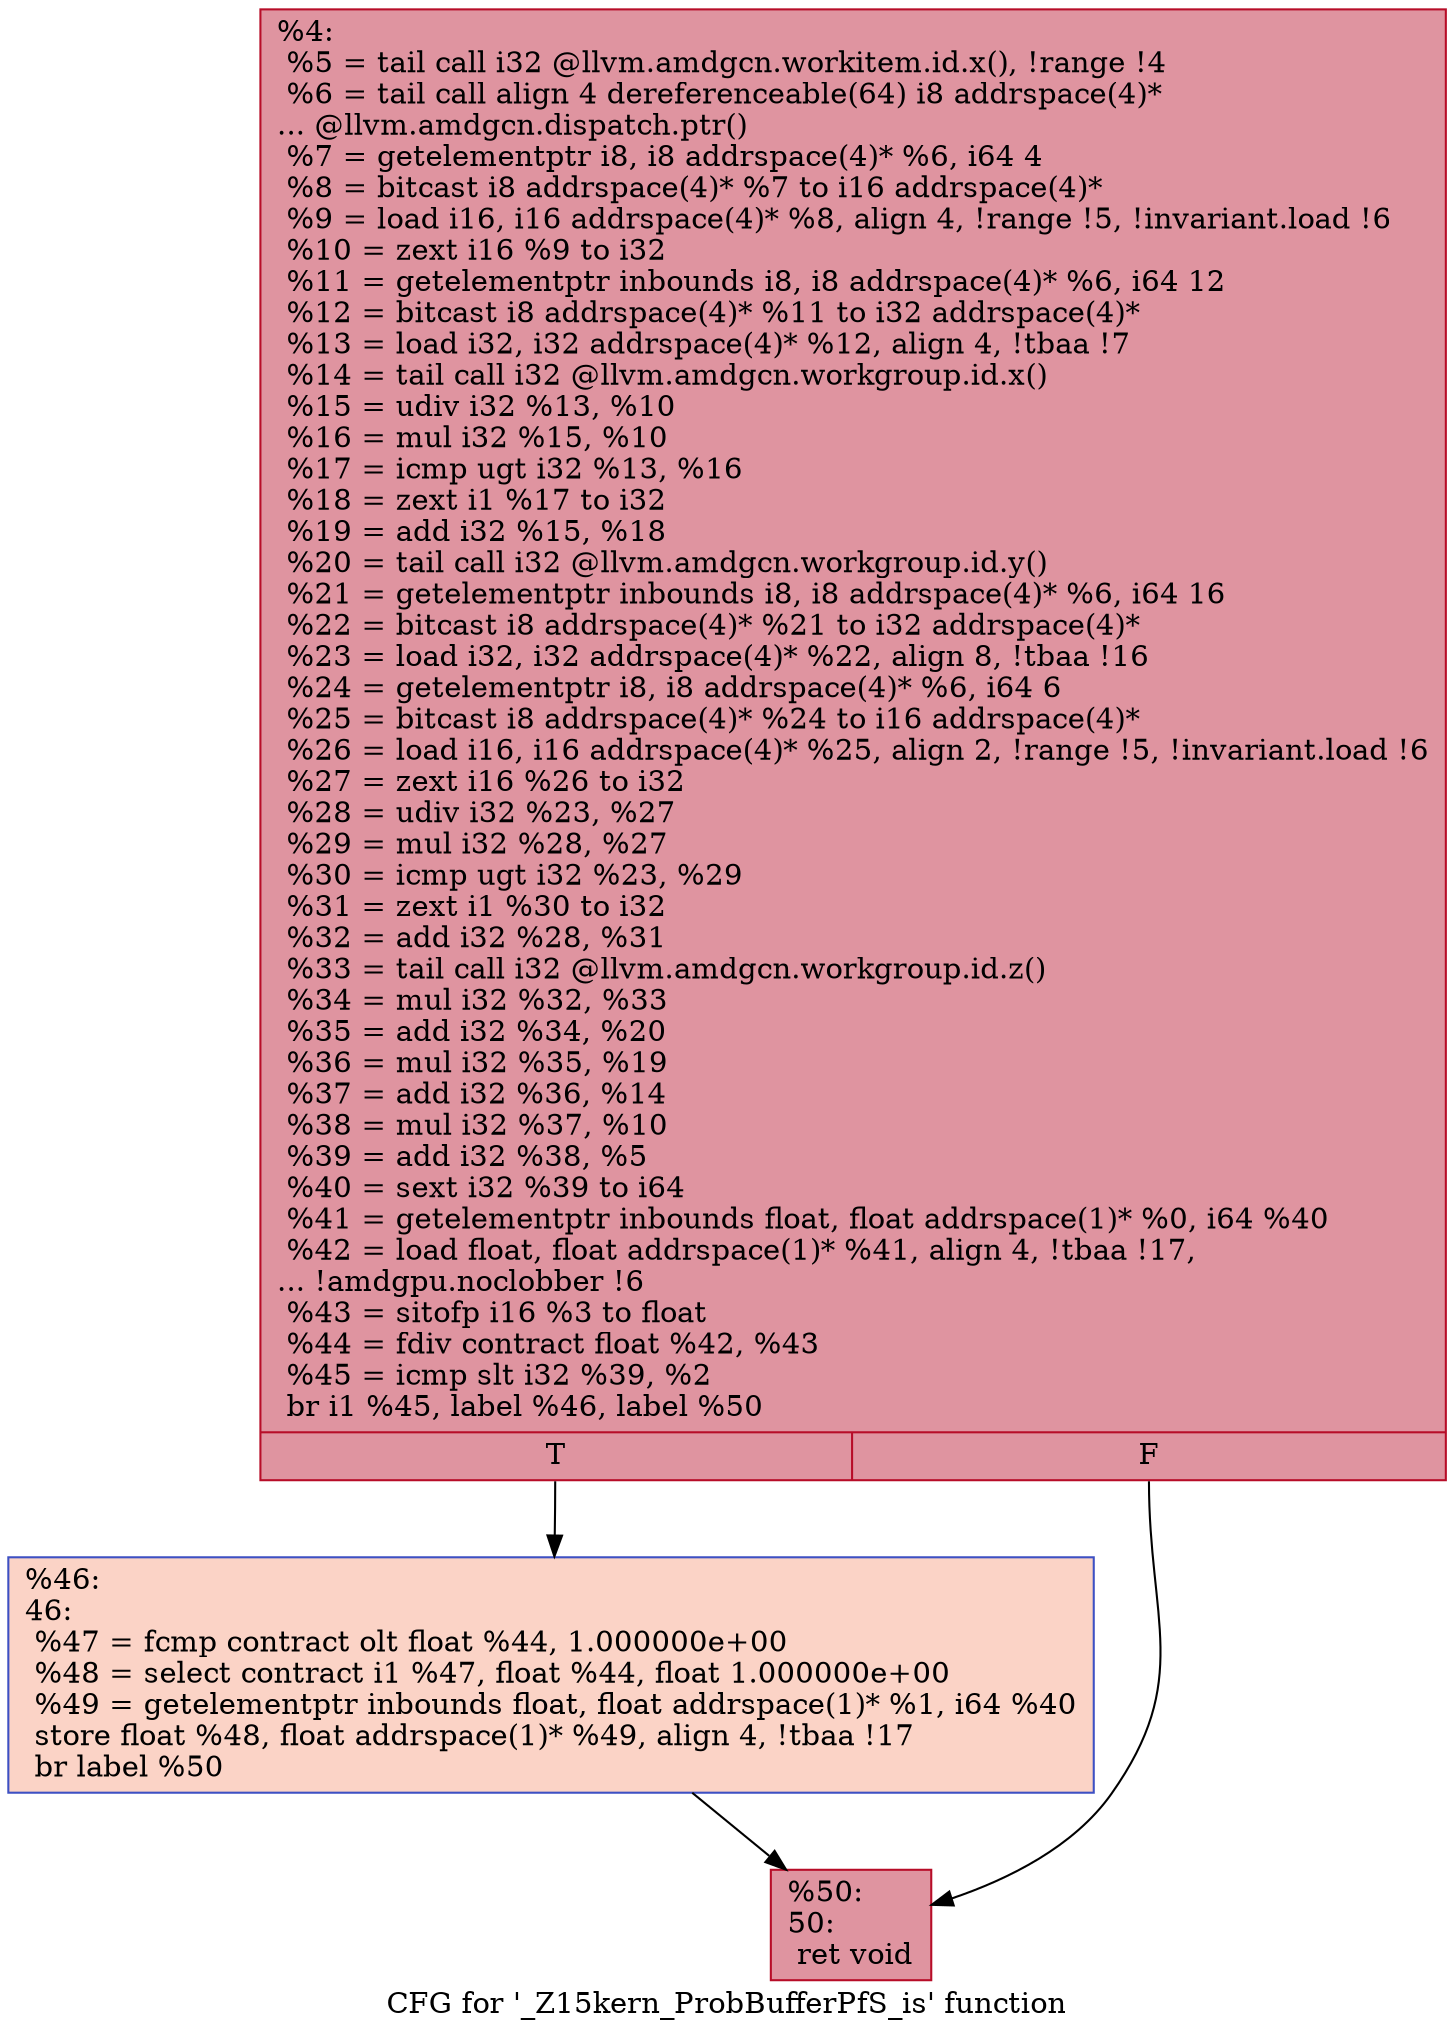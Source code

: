 digraph "CFG for '_Z15kern_ProbBufferPfS_is' function" {
	label="CFG for '_Z15kern_ProbBufferPfS_is' function";

	Node0x519f810 [shape=record,color="#b70d28ff", style=filled, fillcolor="#b70d2870",label="{%4:\l  %5 = tail call i32 @llvm.amdgcn.workitem.id.x(), !range !4\l  %6 = tail call align 4 dereferenceable(64) i8 addrspace(4)*\l... @llvm.amdgcn.dispatch.ptr()\l  %7 = getelementptr i8, i8 addrspace(4)* %6, i64 4\l  %8 = bitcast i8 addrspace(4)* %7 to i16 addrspace(4)*\l  %9 = load i16, i16 addrspace(4)* %8, align 4, !range !5, !invariant.load !6\l  %10 = zext i16 %9 to i32\l  %11 = getelementptr inbounds i8, i8 addrspace(4)* %6, i64 12\l  %12 = bitcast i8 addrspace(4)* %11 to i32 addrspace(4)*\l  %13 = load i32, i32 addrspace(4)* %12, align 4, !tbaa !7\l  %14 = tail call i32 @llvm.amdgcn.workgroup.id.x()\l  %15 = udiv i32 %13, %10\l  %16 = mul i32 %15, %10\l  %17 = icmp ugt i32 %13, %16\l  %18 = zext i1 %17 to i32\l  %19 = add i32 %15, %18\l  %20 = tail call i32 @llvm.amdgcn.workgroup.id.y()\l  %21 = getelementptr inbounds i8, i8 addrspace(4)* %6, i64 16\l  %22 = bitcast i8 addrspace(4)* %21 to i32 addrspace(4)*\l  %23 = load i32, i32 addrspace(4)* %22, align 8, !tbaa !16\l  %24 = getelementptr i8, i8 addrspace(4)* %6, i64 6\l  %25 = bitcast i8 addrspace(4)* %24 to i16 addrspace(4)*\l  %26 = load i16, i16 addrspace(4)* %25, align 2, !range !5, !invariant.load !6\l  %27 = zext i16 %26 to i32\l  %28 = udiv i32 %23, %27\l  %29 = mul i32 %28, %27\l  %30 = icmp ugt i32 %23, %29\l  %31 = zext i1 %30 to i32\l  %32 = add i32 %28, %31\l  %33 = tail call i32 @llvm.amdgcn.workgroup.id.z()\l  %34 = mul i32 %32, %33\l  %35 = add i32 %34, %20\l  %36 = mul i32 %35, %19\l  %37 = add i32 %36, %14\l  %38 = mul i32 %37, %10\l  %39 = add i32 %38, %5\l  %40 = sext i32 %39 to i64\l  %41 = getelementptr inbounds float, float addrspace(1)* %0, i64 %40\l  %42 = load float, float addrspace(1)* %41, align 4, !tbaa !17,\l... !amdgpu.noclobber !6\l  %43 = sitofp i16 %3 to float\l  %44 = fdiv contract float %42, %43\l  %45 = icmp slt i32 %39, %2\l  br i1 %45, label %46, label %50\l|{<s0>T|<s1>F}}"];
	Node0x519f810:s0 -> Node0x51a3d00;
	Node0x519f810:s1 -> Node0x51a3d90;
	Node0x51a3d00 [shape=record,color="#3d50c3ff", style=filled, fillcolor="#f59c7d70",label="{%46:\l46:                                               \l  %47 = fcmp contract olt float %44, 1.000000e+00\l  %48 = select contract i1 %47, float %44, float 1.000000e+00\l  %49 = getelementptr inbounds float, float addrspace(1)* %1, i64 %40\l  store float %48, float addrspace(1)* %49, align 4, !tbaa !17\l  br label %50\l}"];
	Node0x51a3d00 -> Node0x51a3d90;
	Node0x51a3d90 [shape=record,color="#b70d28ff", style=filled, fillcolor="#b70d2870",label="{%50:\l50:                                               \l  ret void\l}"];
}
